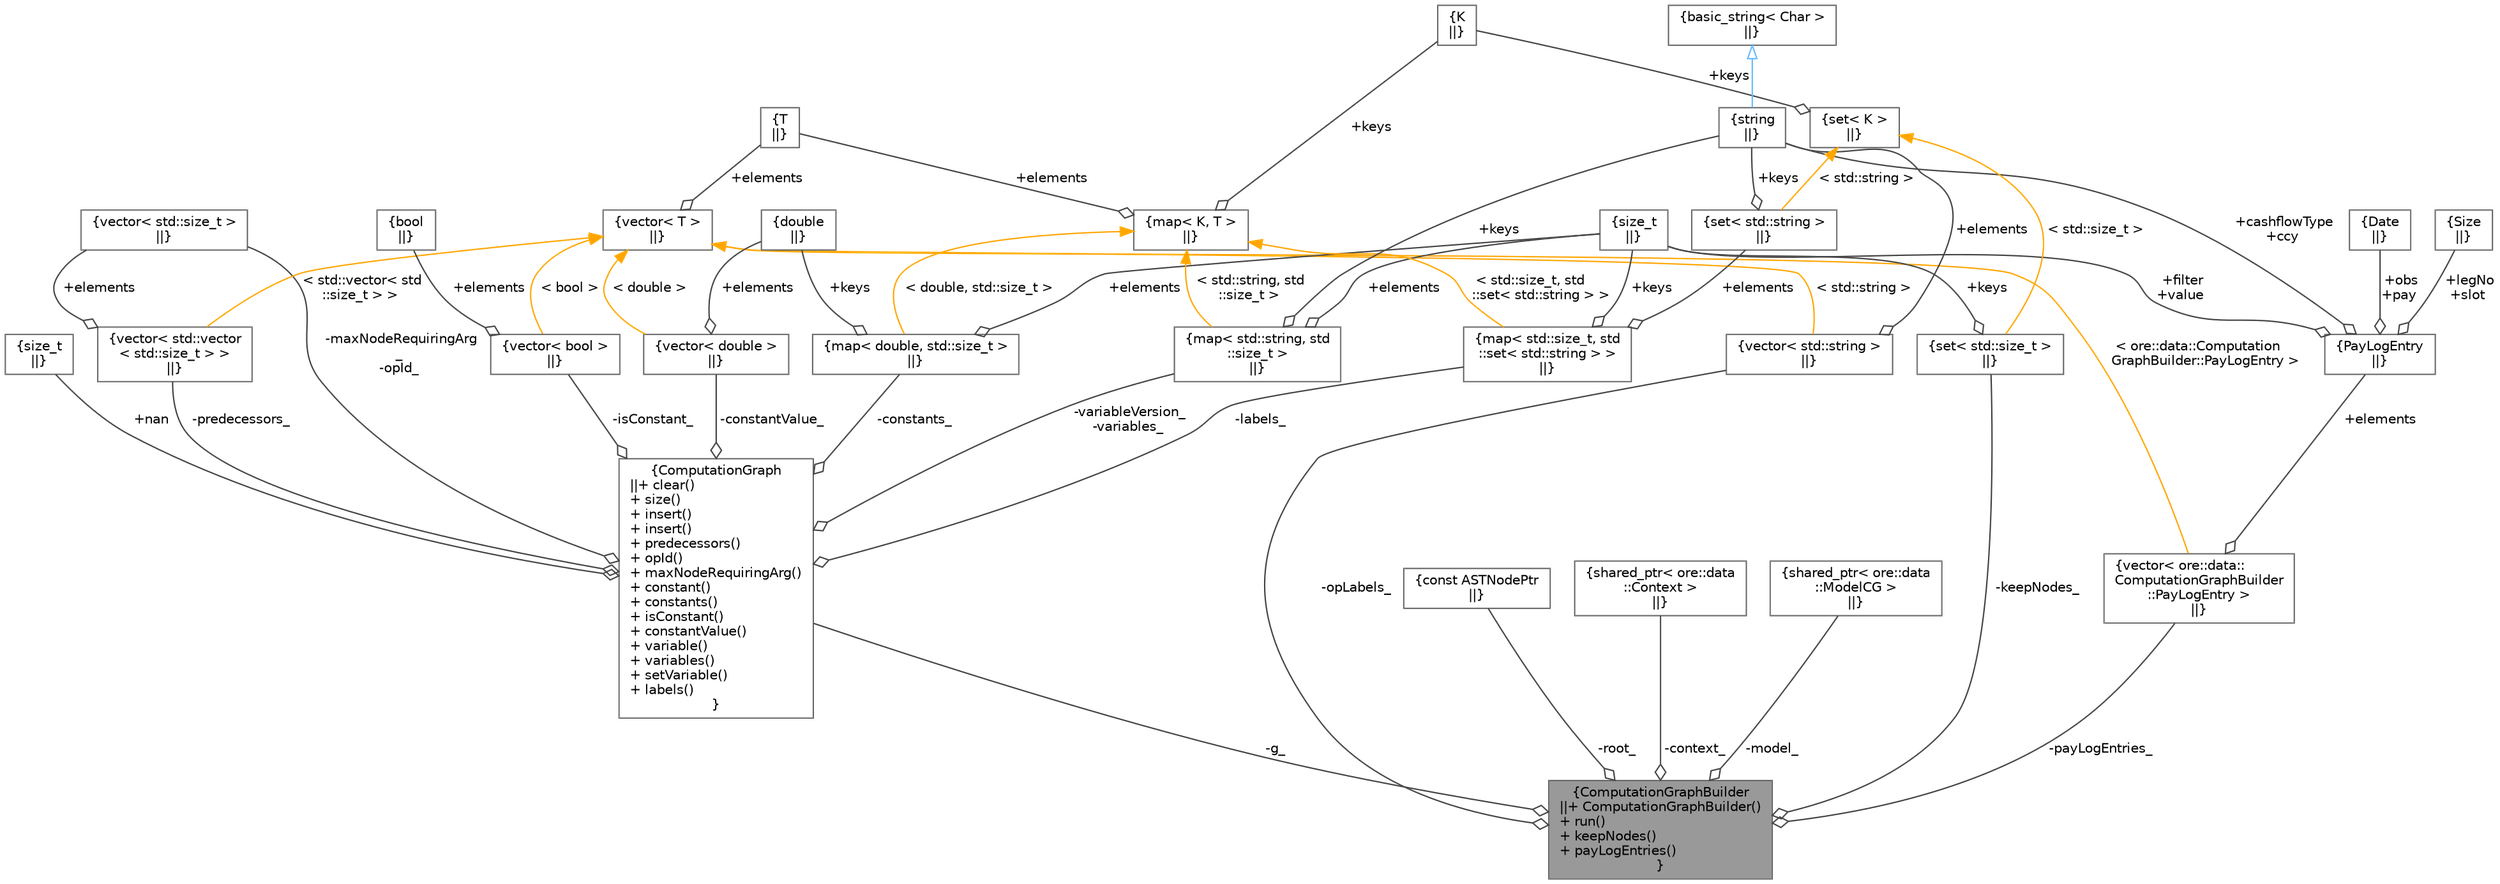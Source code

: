 digraph "ComputationGraphBuilder"
{
 // INTERACTIVE_SVG=YES
 // LATEX_PDF_SIZE
  bgcolor="transparent";
  edge [fontname=Helvetica,fontsize=10,labelfontname=Helvetica,labelfontsize=10];
  node [fontname=Helvetica,fontsize=10,shape=box,height=0.2,width=0.4];
  Node1 [label="{ComputationGraphBuilder\n||+ ComputationGraphBuilder()\l+ run()\l+ keepNodes()\l+ payLogEntries()\l}",height=0.2,width=0.4,color="gray40", fillcolor="grey60", style="filled", fontcolor="black",tooltip=" "];
  Node2 -> Node1 [color="grey25",style="solid",label=" -g_" ,arrowhead="odiamond"];
  Node2 [label="{ComputationGraph\n||+ clear()\l+ size()\l+ insert()\l+ insert()\l+ predecessors()\l+ opId()\l+ maxNodeRequiringArg()\l+ constant()\l+ constants()\l+ isConstant()\l+ constantValue()\l+ variable()\l+ variables()\l+ setVariable()\l+ labels()\l}",height=0.2,width=0.4,color="gray40", fillcolor="white", style="filled",URL="C:/dev/ORE/documentation/QuantExt/doc/quantext.tag$class_quant_ext_1_1_computation_graph.html",tooltip=" "];
  Node3 -> Node2 [color="grey25",style="solid",label=" +nan" ,arrowhead="odiamond"];
  Node3 [label="{size_t\n||}",height=0.2,width=0.4,color="gray40", fillcolor="white", style="filled",tooltip=" "];
  Node4 -> Node2 [color="grey25",style="solid",label=" -predecessors_" ,arrowhead="odiamond"];
  Node4 [label="{vector\< std::vector\l\< std::size_t \> \>\n||}",height=0.2,width=0.4,color="gray40", fillcolor="white", style="filled",tooltip=" "];
  Node5 -> Node4 [color="grey25",style="solid",label=" +elements" ,arrowhead="odiamond"];
  Node5 [label="{vector\< std::size_t \>\n||}",height=0.2,width=0.4,color="gray40", fillcolor="white", style="filled",tooltip=" "];
  Node6 -> Node4 [dir="back",color="orange",style="solid",label=" \< std::vector\< std\l::size_t \> \>" ];
  Node6 [label="{vector\< T \>\n||}",height=0.2,width=0.4,color="gray40", fillcolor="white", style="filled",tooltip=" "];
  Node7 -> Node6 [color="grey25",style="solid",label=" +elements" ,arrowhead="odiamond"];
  Node7 [label="{T\n||}",height=0.2,width=0.4,color="gray40", fillcolor="white", style="filled",tooltip=" "];
  Node5 -> Node2 [color="grey25",style="solid",label=" -maxNodeRequiringArg\l_\n-opId_" ,arrowhead="odiamond"];
  Node8 -> Node2 [color="grey25",style="solid",label=" -isConstant_" ,arrowhead="odiamond"];
  Node8 [label="{vector\< bool \>\n||}",height=0.2,width=0.4,color="gray40", fillcolor="white", style="filled",tooltip=" "];
  Node9 -> Node8 [color="grey25",style="solid",label=" +elements" ,arrowhead="odiamond"];
  Node9 [label="{bool\n||}",height=0.2,width=0.4,color="gray40", fillcolor="white", style="filled",URL="$classbool.html",tooltip=" "];
  Node6 -> Node8 [dir="back",color="orange",style="solid",label=" \< bool \>" ];
  Node10 -> Node2 [color="grey25",style="solid",label=" -constantValue_" ,arrowhead="odiamond"];
  Node10 [label="{vector\< double \>\n||}",height=0.2,width=0.4,color="gray40", fillcolor="white", style="filled",tooltip=" "];
  Node11 -> Node10 [color="grey25",style="solid",label=" +elements" ,arrowhead="odiamond"];
  Node11 [label="{double\n||}",height=0.2,width=0.4,color="gray40", fillcolor="white", style="filled",tooltip=" "];
  Node6 -> Node10 [dir="back",color="orange",style="solid",label=" \< double \>" ];
  Node12 -> Node2 [color="grey25",style="solid",label=" -constants_" ,arrowhead="odiamond"];
  Node12 [label="{map\< double, std::size_t \>\n||}",height=0.2,width=0.4,color="gray40", fillcolor="white", style="filled",tooltip=" "];
  Node11 -> Node12 [color="grey25",style="solid",label=" +keys" ,arrowhead="odiamond"];
  Node13 -> Node12 [color="grey25",style="solid",label=" +elements" ,arrowhead="odiamond"];
  Node13 [label="{size_t\n||}",height=0.2,width=0.4,color="gray40", fillcolor="white", style="filled",tooltip=" "];
  Node14 -> Node12 [dir="back",color="orange",style="solid",label=" \< double, std::size_t \>" ];
  Node14 [label="{map\< K, T \>\n||}",height=0.2,width=0.4,color="gray40", fillcolor="white", style="filled",tooltip=" "];
  Node15 -> Node14 [color="grey25",style="solid",label=" +keys" ,arrowhead="odiamond"];
  Node15 [label="{K\n||}",height=0.2,width=0.4,color="gray40", fillcolor="white", style="filled",tooltip=" "];
  Node7 -> Node14 [color="grey25",style="solid",label=" +elements" ,arrowhead="odiamond"];
  Node16 -> Node2 [color="grey25",style="solid",label=" -variableVersion_\n-variables_" ,arrowhead="odiamond"];
  Node16 [label="{map\< std::string, std\l::size_t \>\n||}",height=0.2,width=0.4,color="gray40", fillcolor="white", style="filled",tooltip=" "];
  Node17 -> Node16 [color="grey25",style="solid",label=" +keys" ,arrowhead="odiamond"];
  Node17 [label="{string\n||}",height=0.2,width=0.4,color="gray40", fillcolor="white", style="filled",tooltip=" "];
  Node18 -> Node17 [dir="back",color="steelblue1",style="solid",arrowtail="onormal"];
  Node18 [label="{basic_string\< Char \>\n||}",height=0.2,width=0.4,color="gray40", fillcolor="white", style="filled",tooltip=" "];
  Node13 -> Node16 [color="grey25",style="solid",label=" +elements" ,arrowhead="odiamond"];
  Node14 -> Node16 [dir="back",color="orange",style="solid",label=" \< std::string, std\l::size_t \>" ];
  Node19 -> Node2 [color="grey25",style="solid",label=" -labels_" ,arrowhead="odiamond"];
  Node19 [label="{map\< std::size_t, std\l::set\< std::string \> \>\n||}",height=0.2,width=0.4,color="gray40", fillcolor="white", style="filled",tooltip=" "];
  Node13 -> Node19 [color="grey25",style="solid",label=" +keys" ,arrowhead="odiamond"];
  Node20 -> Node19 [color="grey25",style="solid",label=" +elements" ,arrowhead="odiamond"];
  Node20 [label="{set\< std::string \>\n||}",height=0.2,width=0.4,color="gray40", fillcolor="white", style="filled",tooltip=" "];
  Node17 -> Node20 [color="grey25",style="solid",label=" +keys" ,arrowhead="odiamond"];
  Node21 -> Node20 [dir="back",color="orange",style="solid",label=" \< std::string \>" ];
  Node21 [label="{set\< K \>\n||}",height=0.2,width=0.4,color="gray40", fillcolor="white", style="filled",tooltip=" "];
  Node15 -> Node21 [color="grey25",style="solid",label=" +keys" ,arrowhead="odiamond"];
  Node14 -> Node19 [dir="back",color="orange",style="solid",label=" \< std::size_t, std\l::set\< std::string \> \>" ];
  Node22 -> Node1 [color="grey25",style="solid",label=" -opLabels_" ,arrowhead="odiamond"];
  Node22 [label="{vector\< std::string \>\n||}",height=0.2,width=0.4,color="gray40", fillcolor="white", style="filled",tooltip=" "];
  Node17 -> Node22 [color="grey25",style="solid",label=" +elements" ,arrowhead="odiamond"];
  Node6 -> Node22 [dir="back",color="orange",style="solid",label=" \< std::string \>" ];
  Node23 -> Node1 [color="grey25",style="solid",label=" -root_" ,arrowhead="odiamond"];
  Node23 [label="{const ASTNodePtr\n||}",height=0.2,width=0.4,color="gray40", fillcolor="white", style="filled",tooltip=" "];
  Node24 -> Node1 [color="grey25",style="solid",label=" -context_" ,arrowhead="odiamond"];
  Node24 [label="{shared_ptr\< ore::data\l::Context \>\n||}",height=0.2,width=0.4,color="gray40", fillcolor="white", style="filled",tooltip=" "];
  Node25 -> Node1 [color="grey25",style="solid",label=" -model_" ,arrowhead="odiamond"];
  Node25 [label="{shared_ptr\< ore::data\l::ModelCG \>\n||}",height=0.2,width=0.4,color="gray40", fillcolor="white", style="filled",tooltip=" "];
  Node26 -> Node1 [color="grey25",style="solid",label=" -keepNodes_" ,arrowhead="odiamond"];
  Node26 [label="{set\< std::size_t \>\n||}",height=0.2,width=0.4,color="gray40", fillcolor="white", style="filled",tooltip=" "];
  Node13 -> Node26 [color="grey25",style="solid",label=" +keys" ,arrowhead="odiamond"];
  Node21 -> Node26 [dir="back",color="orange",style="solid",label=" \< std::size_t \>" ];
  Node27 -> Node1 [color="grey25",style="solid",label=" -payLogEntries_" ,arrowhead="odiamond"];
  Node27 [label="{vector\< ore::data::\lComputationGraphBuilder\l::PayLogEntry \>\n||}",height=0.2,width=0.4,color="gray40", fillcolor="white", style="filled",tooltip=" "];
  Node28 -> Node27 [color="grey25",style="solid",label=" +elements" ,arrowhead="odiamond"];
  Node28 [label="{PayLogEntry\n||}",height=0.2,width=0.4,color="gray40", fillcolor="white", style="filled",URL="$structore_1_1data_1_1_computation_graph_builder_1_1_pay_log_entry.html",tooltip=" "];
  Node13 -> Node28 [color="grey25",style="solid",label=" +filter\n+value" ,arrowhead="odiamond"];
  Node29 -> Node28 [color="grey25",style="solid",label=" +obs\n+pay" ,arrowhead="odiamond"];
  Node29 [label="{Date\n||}",height=0.2,width=0.4,color="gray40", fillcolor="white", style="filled",tooltip=" "];
  Node17 -> Node28 [color="grey25",style="solid",label=" +cashflowType\n+ccy" ,arrowhead="odiamond"];
  Node30 -> Node28 [color="grey25",style="solid",label=" +legNo\n+slot" ,arrowhead="odiamond"];
  Node30 [label="{Size\n||}",height=0.2,width=0.4,color="gray40", fillcolor="white", style="filled",tooltip=" "];
  Node6 -> Node27 [dir="back",color="orange",style="solid",label=" \< ore::data::Computation\lGraphBuilder::PayLogEntry \>" ];
}
